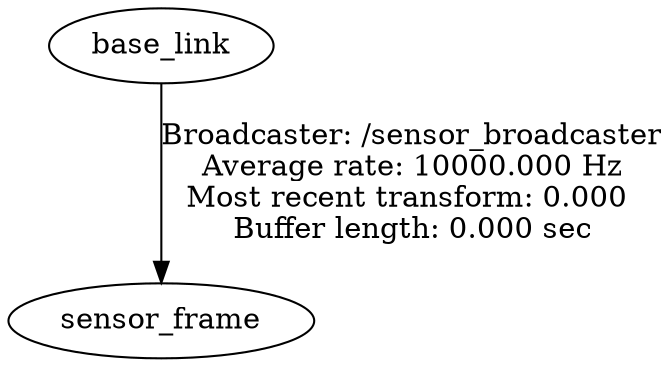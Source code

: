 digraph G {
"base_link" -> "sensor_frame"[label="Broadcaster: /sensor_broadcaster\nAverage rate: 10000.000 Hz\nMost recent transform: 0.000 \nBuffer length: 0.000 sec\n"];
}